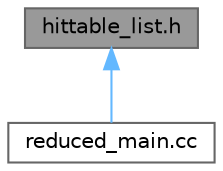 digraph "hittable_list.h"
{
 // LATEX_PDF_SIZE
  bgcolor="transparent";
  edge [fontname=Helvetica,fontsize=10,labelfontname=Helvetica,labelfontsize=10];
  node [fontname=Helvetica,fontsize=10,shape=box,height=0.2,width=0.4];
  Node1 [id="Node000001",label="hittable_list.h",height=0.2,width=0.4,color="gray40", fillcolor="grey60", style="filled", fontcolor="black",tooltip="Arquivo que implementa uma lista de objeto que podem receber um hit."];
  Node1 -> Node2 [id="edge2_Node000001_Node000002",dir="back",color="steelblue1",style="solid",tooltip=" "];
  Node2 [id="Node000002",label="reduced_main.cc",height=0.2,width=0.4,color="grey40", fillcolor="white", style="filled",URL="$reduced__main_8cc_source.html",tooltip=" "];
}
